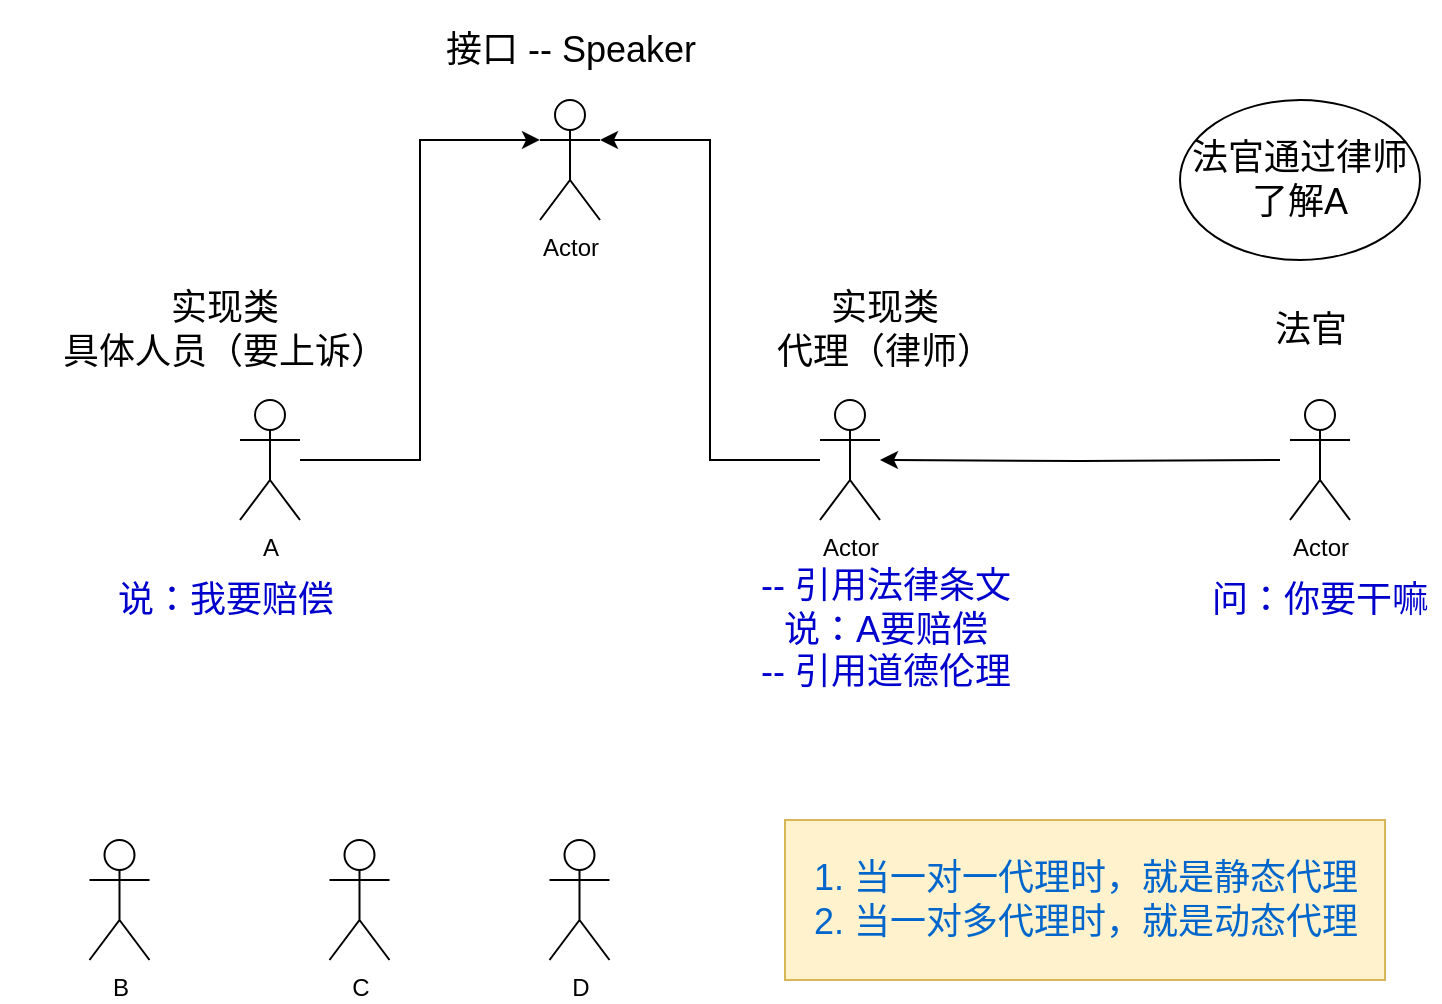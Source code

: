 <mxfile version="13.6.2" type="device"><diagram id="kKXHJP9_I1PivaeAUCTO" name="第 1 页"><mxGraphModel dx="899" dy="680" grid="1" gridSize="10" guides="1" tooltips="1" connect="1" arrows="1" fold="1" page="1" pageScale="1" pageWidth="827" pageHeight="1169" math="0" shadow="0"><root><mxCell id="0"/><mxCell id="1" parent="0"/><mxCell id="v6oRleMTEszSBl4kzSa6-9" style="edgeStyle=orthogonalEdgeStyle;rounded=0;orthogonalLoop=1;jettySize=auto;html=1;entryX=0;entryY=0.333;entryDx=0;entryDy=0;entryPerimeter=0;fontSize=18;" parent="1" source="v6oRleMTEszSBl4kzSa6-1" target="v6oRleMTEszSBl4kzSa6-4" edge="1"><mxGeometry relative="1" as="geometry"/></mxCell><mxCell id="v6oRleMTEszSBl4kzSa6-1" value="A" style="shape=umlActor;verticalLabelPosition=bottom;verticalAlign=top;html=1;outlineConnect=0;" parent="1" vertex="1"><mxGeometry x="180" y="290" width="30" height="60" as="geometry"/></mxCell><mxCell id="v6oRleMTEszSBl4kzSa6-10" style="edgeStyle=orthogonalEdgeStyle;rounded=0;orthogonalLoop=1;jettySize=auto;html=1;entryX=1;entryY=0.333;entryDx=0;entryDy=0;entryPerimeter=0;fontSize=18;" parent="1" source="v6oRleMTEszSBl4kzSa6-2" target="v6oRleMTEszSBl4kzSa6-4" edge="1"><mxGeometry relative="1" as="geometry"/></mxCell><mxCell id="v6oRleMTEszSBl4kzSa6-2" value="Actor" style="shape=umlActor;verticalLabelPosition=bottom;verticalAlign=top;html=1;outlineConnect=0;" parent="1" vertex="1"><mxGeometry x="470" y="290" width="30" height="60" as="geometry"/></mxCell><mxCell id="v6oRleMTEszSBl4kzSa6-4" value="Actor" style="shape=umlActor;verticalLabelPosition=bottom;verticalAlign=top;html=1;outlineConnect=0;" parent="1" vertex="1"><mxGeometry x="330" y="140" width="30" height="60" as="geometry"/></mxCell><mxCell id="v6oRleMTEszSBl4kzSa6-5" value="接口 -- Speaker" style="text;html=1;strokeColor=none;fillColor=none;align=center;verticalAlign=middle;whiteSpace=wrap;rounded=0;fontSize=18;" parent="1" vertex="1"><mxGeometry x="232.5" y="90" width="225" height="50" as="geometry"/></mxCell><mxCell id="v6oRleMTEszSBl4kzSa6-7" value="实现类&lt;br&gt;具体人员（要上诉）" style="text;html=1;strokeColor=none;fillColor=none;align=center;verticalAlign=middle;whiteSpace=wrap;rounded=0;fontSize=18;" parent="1" vertex="1"><mxGeometry x="60" y="230" width="225" height="50" as="geometry"/></mxCell><mxCell id="v6oRleMTEszSBl4kzSa6-8" value="实现类 &lt;br&gt;代理（律师）" style="text;html=1;strokeColor=none;fillColor=none;align=center;verticalAlign=middle;whiteSpace=wrap;rounded=0;fontSize=18;" parent="1" vertex="1"><mxGeometry x="390" y="230" width="225" height="50" as="geometry"/></mxCell><mxCell id="v6oRleMTEszSBl4kzSa6-13" style="edgeStyle=orthogonalEdgeStyle;rounded=0;orthogonalLoop=1;jettySize=auto;html=1;fontSize=18;" parent="1" target="v6oRleMTEszSBl4kzSa6-2" edge="1"><mxGeometry relative="1" as="geometry"><mxPoint x="700" y="320" as="sourcePoint"/></mxGeometry></mxCell><mxCell id="v6oRleMTEszSBl4kzSa6-12" value="法官" style="text;html=1;strokeColor=none;fillColor=none;align=center;verticalAlign=middle;whiteSpace=wrap;rounded=0;fontSize=18;" parent="1" vertex="1"><mxGeometry x="677.5" y="230" width="75" height="50" as="geometry"/></mxCell><mxCell id="v6oRleMTEszSBl4kzSa6-14" value="说：我要赔偿" style="text;html=1;strokeColor=none;fillColor=none;align=center;verticalAlign=middle;whiteSpace=wrap;rounded=0;fontSize=18;fontColor=#0000CC;" parent="1" vertex="1"><mxGeometry x="112.5" y="380" width="120" height="20" as="geometry"/></mxCell><mxCell id="v6oRleMTEszSBl4kzSa6-15" value="-- 引用法律条文&lt;br&gt;说：A要赔偿&lt;br&gt;-- 引用道德伦理" style="text;html=1;align=center;verticalAlign=middle;whiteSpace=wrap;rounded=0;fontSize=18;fontColor=#0000CC;" parent="1" vertex="1"><mxGeometry x="364.75" y="370" width="275.5" height="70" as="geometry"/></mxCell><mxCell id="v6oRleMTEszSBl4kzSa6-16" value="问：你要干嘛" style="text;html=1;strokeColor=none;fillColor=none;align=center;verticalAlign=middle;whiteSpace=wrap;rounded=0;fontSize=18;fontColor=#0000CC;" parent="1" vertex="1"><mxGeometry x="660" y="380" width="120" height="20" as="geometry"/></mxCell><mxCell id="v6oRleMTEszSBl4kzSa6-20" value="法官通过律师了解A" style="ellipse;whiteSpace=wrap;html=1;fontSize=18;" parent="1" vertex="1"><mxGeometry x="650" y="140" width="120" height="80" as="geometry"/></mxCell><mxCell id="v6oRleMTEszSBl4kzSa6-22" value="B" style="shape=umlActor;verticalLabelPosition=bottom;verticalAlign=top;html=1;outlineConnect=0;" parent="1" vertex="1"><mxGeometry x="104.75" y="510" width="30" height="60" as="geometry"/></mxCell><mxCell id="v6oRleMTEszSBl4kzSa6-23" value="C" style="shape=umlActor;verticalLabelPosition=bottom;verticalAlign=top;html=1;outlineConnect=0;" parent="1" vertex="1"><mxGeometry x="224.75" y="510" width="30" height="60" as="geometry"/></mxCell><mxCell id="v6oRleMTEszSBl4kzSa6-24" value="D" style="shape=umlActor;verticalLabelPosition=bottom;verticalAlign=top;html=1;outlineConnect=0;" parent="1" vertex="1"><mxGeometry x="334.75" y="510" width="30" height="60" as="geometry"/></mxCell><mxCell id="v6oRleMTEszSBl4kzSa6-29" value="1. 当一对一代理时，就是静态代理&lt;br&gt;2. 当一对多代理时，就是动态代理" style="text;html=1;strokeColor=#d6b656;fillColor=#fff2cc;align=center;verticalAlign=middle;whiteSpace=wrap;rounded=0;fontSize=18;fontColor=#0066CC;" parent="1" vertex="1"><mxGeometry x="452.5" y="500" width="300" height="80" as="geometry"/></mxCell><mxCell id="v6oRleMTEszSBl4kzSa6-30" value="Actor" style="shape=umlActor;verticalLabelPosition=bottom;verticalAlign=top;html=1;outlineConnect=0;" parent="1" vertex="1"><mxGeometry x="705" y="290" width="30" height="60" as="geometry"/></mxCell></root></mxGraphModel></diagram></mxfile>